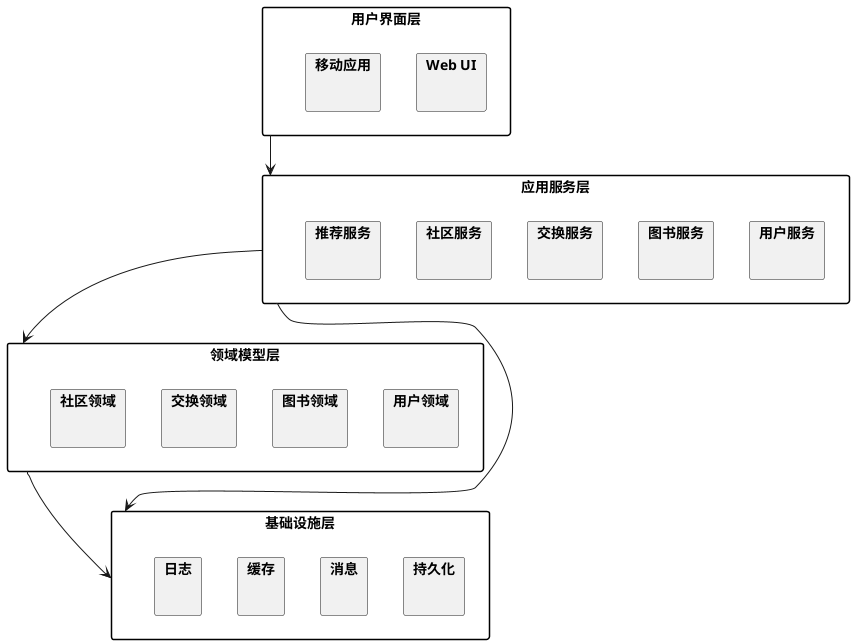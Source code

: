@startuml
skinparam packageStyle rectangle

package "用户界面层" {
    package "Web UI" {
    }
    package "移动应用" {
    }
}

package "应用服务层" {
    package "用户服务" {
    }
    package "图书服务" {
    }
    package "交换服务" {
    }
    package "社区服务" {
    }
    package "推荐服务" {
    }
}

package "领域模型层" {
    package "用户领域" {
    }
    package "图书领域" {
    }
    package "交换领域" {
    }
    package "社区领域" {
    }
}

package "基础设施层" {
    package "持久化" {
    }
    package "消息" {
    }
    package "缓存" {
    }
    package "日志" {
    }
}

"用户界面层" --> "应用服务层"
"应用服务层" --> "领域模型层"
"应用服务层" --> "基础设施层"
"领域模型层" --> "基础设施层"

@enduml